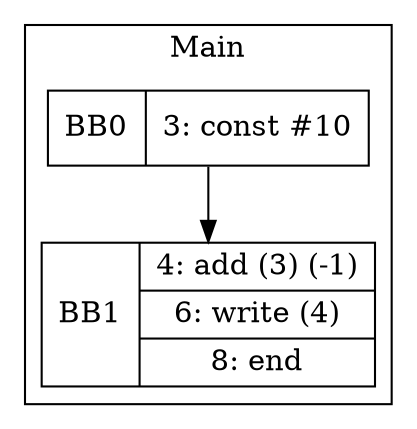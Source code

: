 digraph G {
node [shape=record];
subgraph cluster_main{
label = "Main";
BB0 [shape=record, label="<b>BB0|{3: const #10}"];
BB1 [shape=record, label="<b>BB1|{4: add (3) (-1)|6: write (4)|8: end}"];
}
BB0:s -> BB1:n ;
}
